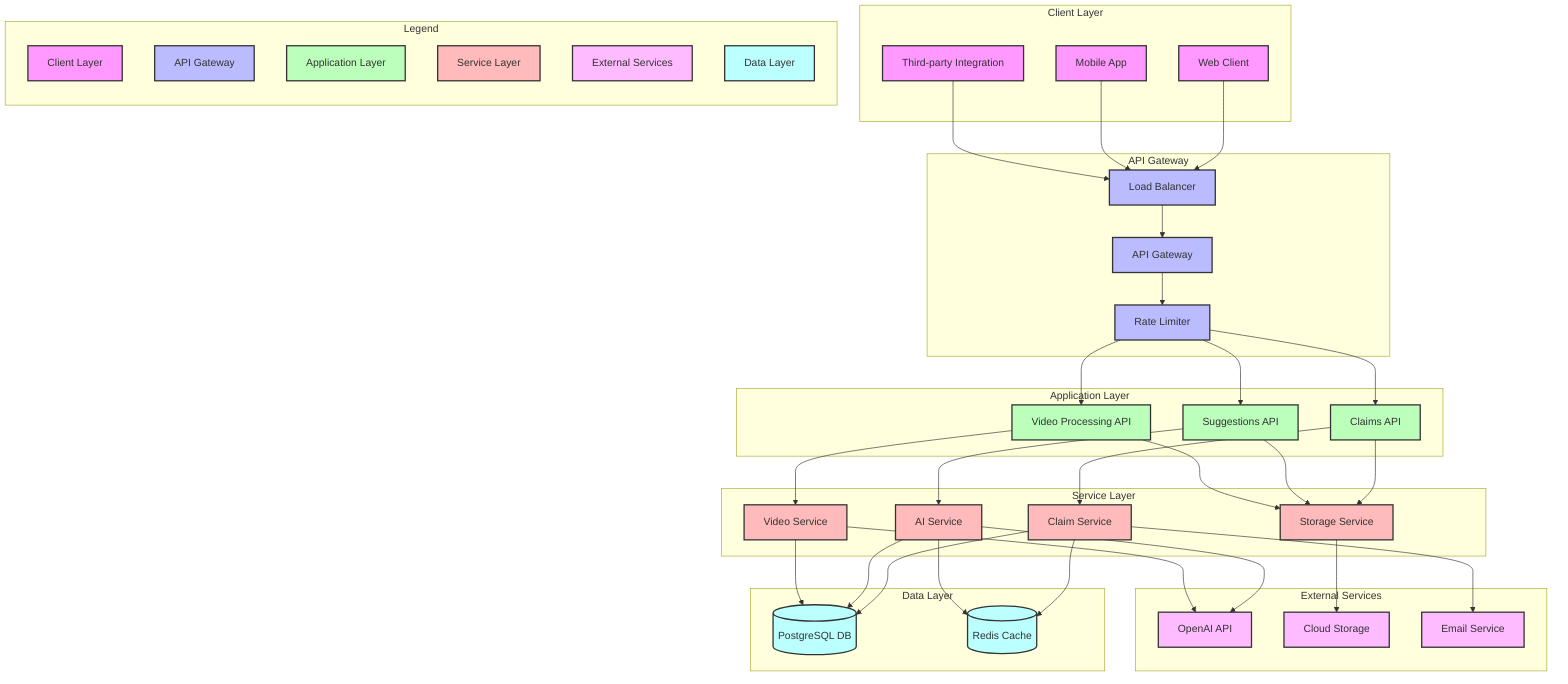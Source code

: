 graph TB
    subgraph Client Layer
        A[Web Client]
        B[Mobile App]
        C[Third-party Integration]
    end

    subgraph API Gateway
        D[Load Balancer]
        E[API Gateway]
        F[Rate Limiter]
    end

    subgraph Application Layer
        G[Claims API]
        H[Suggestions API]
        I[Video Processing API]
    end

    subgraph Service Layer
        J[Claim Service]
        K[AI Service]
        L[Video Service]
        M[Storage Service]
    end

    subgraph External Services
        N[OpenAI API]
        O[Cloud Storage]
        P[Email Service]
    end

    subgraph Data Layer
        Q[(PostgreSQL DB)]
        R[(Redis Cache)]
    end

    %% Client to API Gateway connections
    A --> D
    B --> D
    C --> D
    D --> E
    E --> F

    %% API Gateway to Application Layer
    F --> G
    F --> H
    F --> I

    %% Application Layer to Service Layer
    G --> J
    H --> K
    I --> L
    G --> M
    H --> M
    I --> M

    %% Service Layer to External Services
    K --> N
    L --> N
    M --> O
    J --> P

    %% Service Layer to Data Layer
    J --> Q
    K --> Q
    L --> Q
    J --> R
    K --> R

    %% Styling
    classDef client fill:#f9f,stroke:#333,stroke-width:2px
    classDef gateway fill:#bbf,stroke:#333,stroke-width:2px
    classDef api fill:#bfb,stroke:#333,stroke-width:2px
    classDef service fill:#fbb,stroke:#333,stroke-width:2px
    classDef external fill:#fbf,stroke:#333,stroke-width:2px
    classDef database fill:#bff,stroke:#333,stroke-width:2px

    class A,B,C client
    class D,E,F gateway
    class G,H,I api
    class J,K,L,M service
    class N,O,P external
    class Q,R database

    %% Legend
    subgraph Legend
        direction TB
        L1[Client Layer]:::client
        L2[API Gateway]:::gateway
        L3[Application Layer]:::api
        L4[Service Layer]:::service
        L5[External Services]:::external
        L6[Data Layer]:::database
    end
